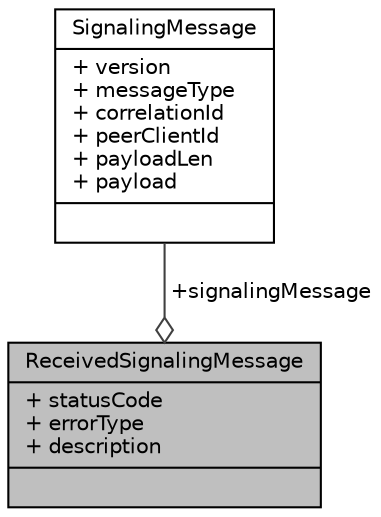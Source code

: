digraph "ReceivedSignalingMessage"
{
 // LATEX_PDF_SIZE
  edge [fontname="Helvetica",fontsize="10",labelfontname="Helvetica",labelfontsize="10"];
  node [fontname="Helvetica",fontsize="10",shape=record];
  Node1 [label="{ReceivedSignalingMessage\n|+ statusCode\l+ errorType\l+ description\l|}",height=0.2,width=0.4,color="black", fillcolor="grey75", style="filled", fontcolor="black",tooltip="Structure defining the signaling message to be received."];
  Node2 -> Node1 [color="grey25",fontsize="10",style="solid",label=" +signalingMessage" ,arrowhead="odiamond",fontname="Helvetica"];
  Node2 [label="{SignalingMessage\n|+ version\l+ messageType\l+ correlationId\l+ peerClientId\l+ payloadLen\l+ payload\l|}",height=0.2,width=0.4,color="black", fillcolor="white", style="filled",URL="$structSignalingMessage.html",tooltip="Structure defining the basic signaling message."];
}
